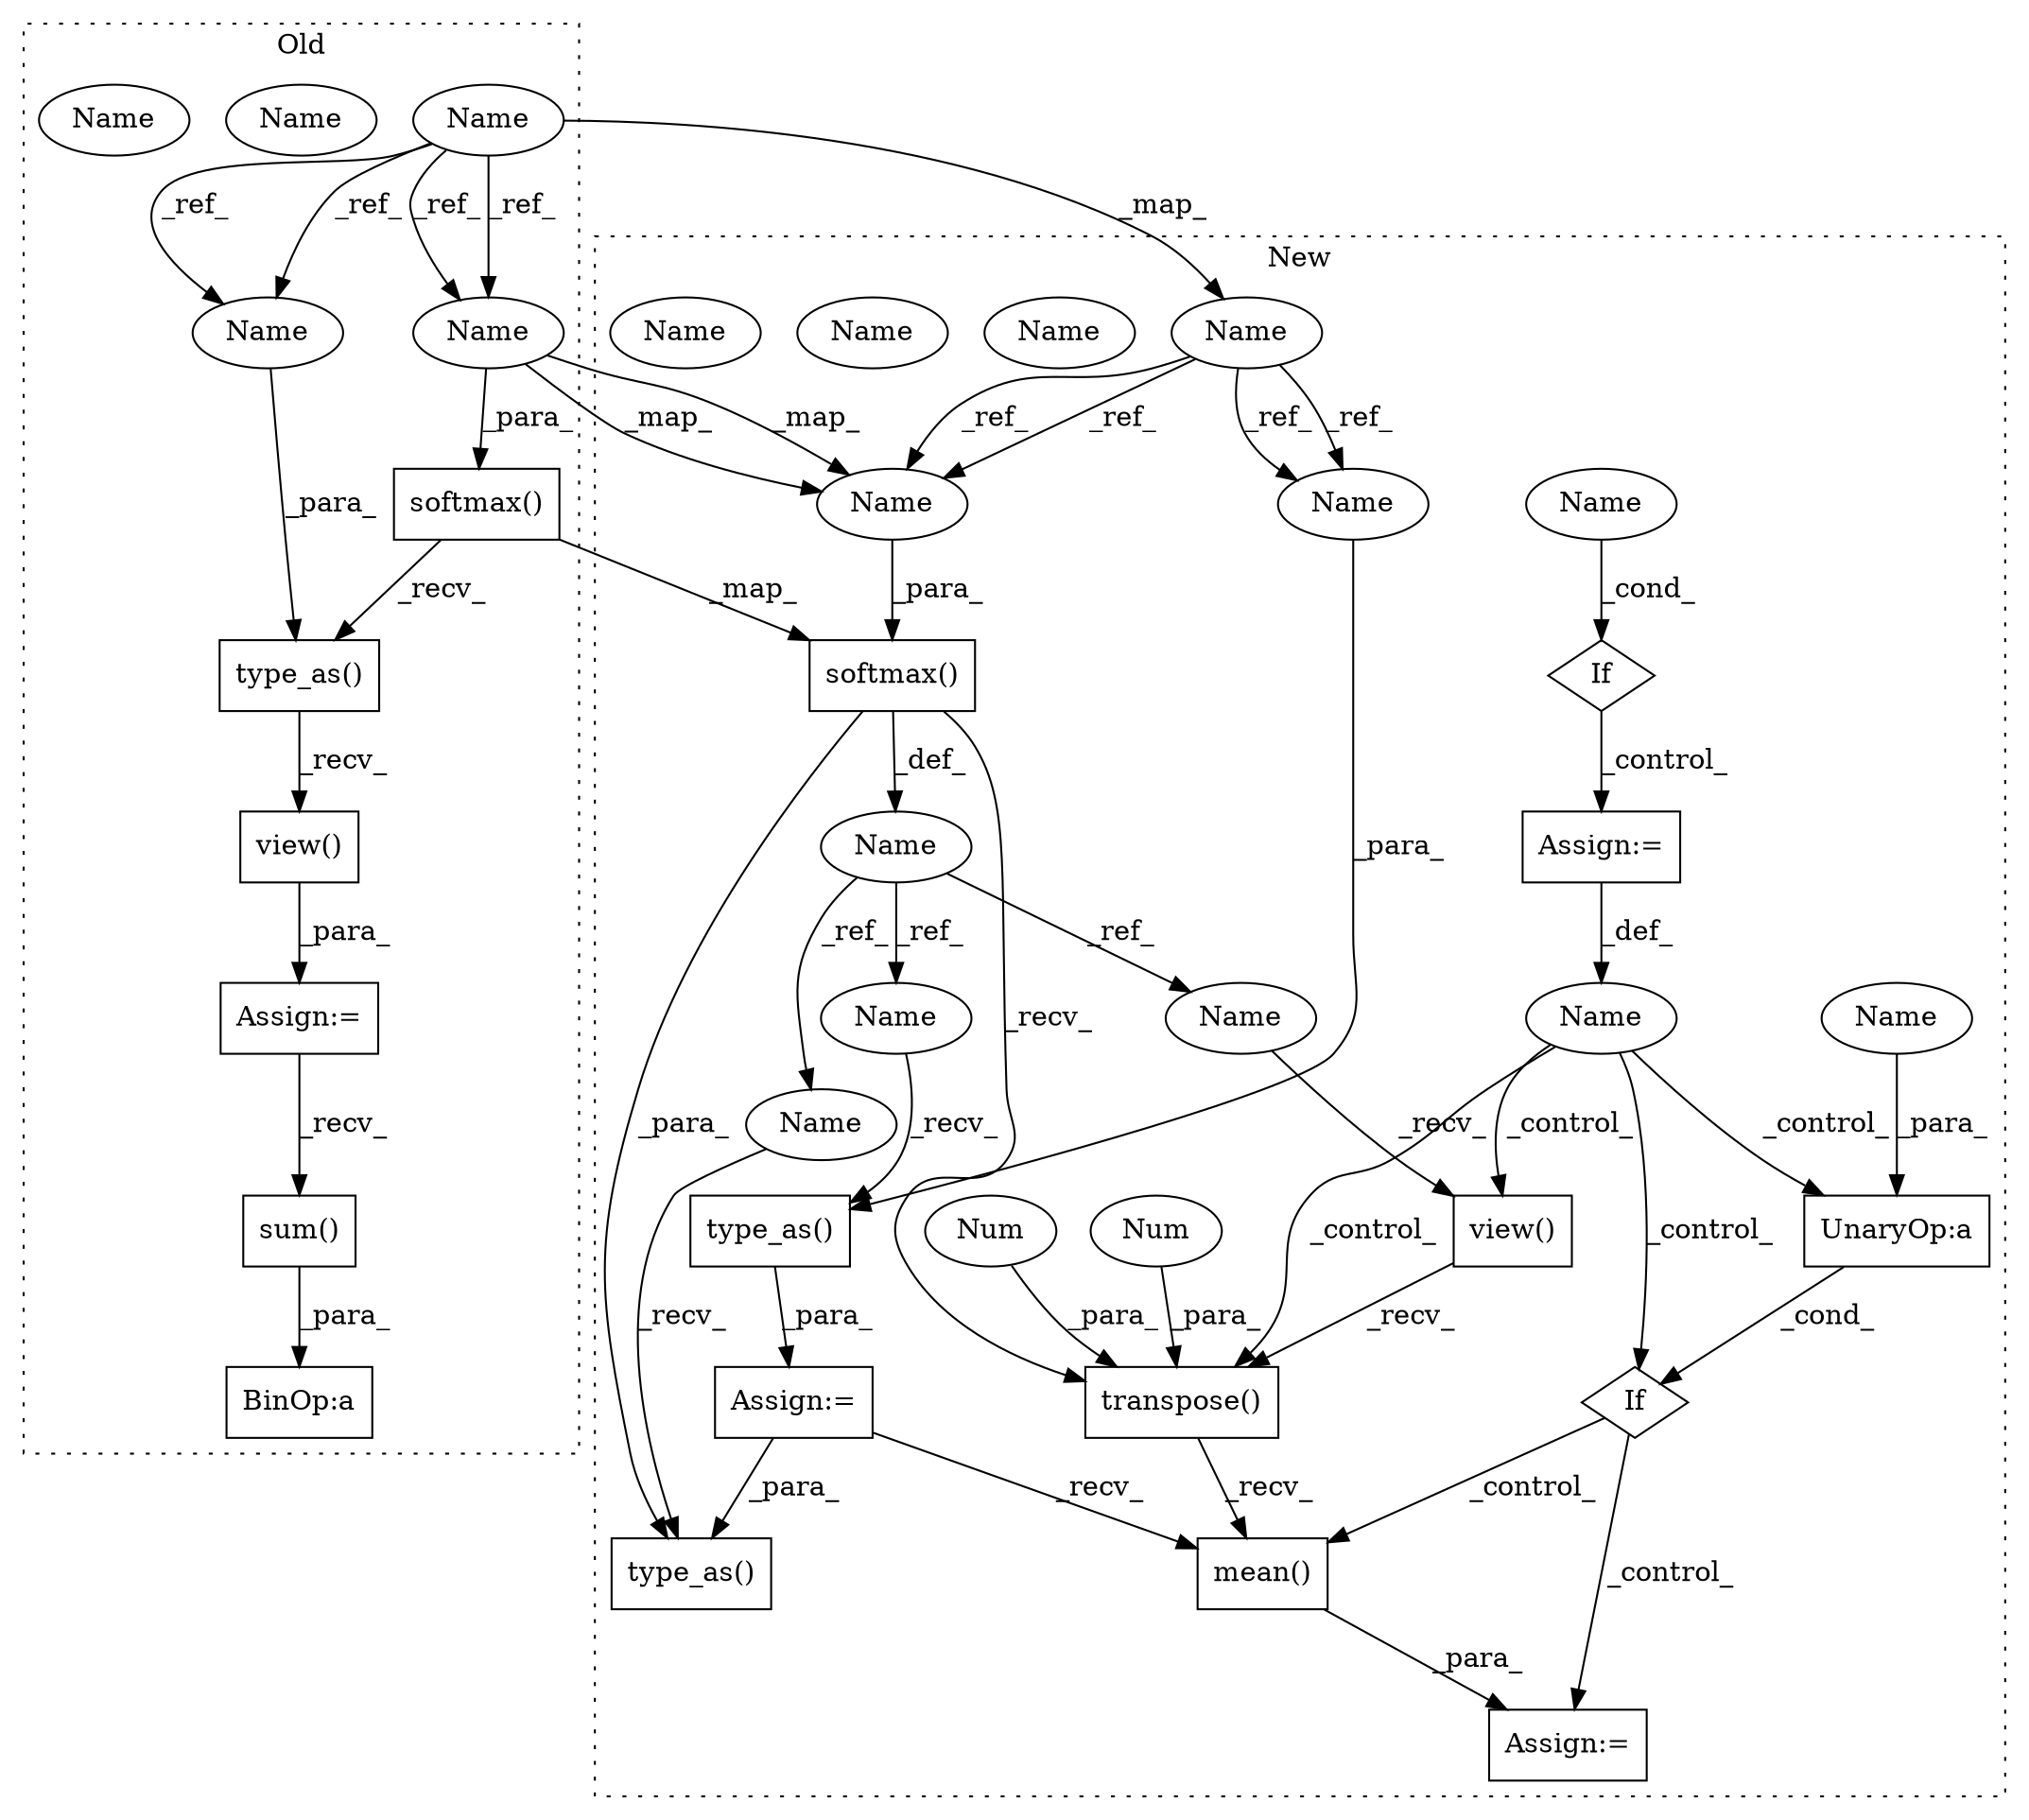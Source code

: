 digraph G {
subgraph cluster0 {
1 [label="sum()" a="75" s="12329" l="23" shape="box"];
3 [label="BinOp:a" a="82" s="12352" l="3" shape="box"];
5 [label="Assign:=" a="68" s="12242" l="3" shape="box"];
9 [label="softmax()" a="75" s="11417,11456" l="27,47" shape="box"];
13 [label="Name" a="87" s="11257" l="12" shape="ellipse"];
15 [label="type_as()" a="75" s="11417,11524" l="95,1" shape="box"];
17 [label="view()" a="75" s="12245,12300" l="18,1" shape="box"];
28 [label="Name" a="87" s="11444" l="12" shape="ellipse"];
29 [label="Name" a="87" s="11512" l="12" shape="ellipse"];
30 [label="Name" a="87" s="11512" l="12" shape="ellipse"];
31 [label="Name" a="87" s="11444" l="12" shape="ellipse"];
label = "Old";
style="dotted";
}
subgraph cluster1 {
2 [label="mean()" a="75" s="13203" l="24" shape="box"];
4 [label="Assign:=" a="68" s="13200" l="3" shape="box"];
6 [label="If" a="96" s="13091" l="3" shape="diamond"];
7 [label="Assign:=" a="68" s="12264" l="3" shape="box"];
8 [label="UnaryOp:a" a="61" s="13094" l="21" shape="box"];
10 [label="softmax()" a="75" s="12180,12206" l="14,37" shape="box"];
11 [label="type_as()" a="75" s="12267,12306" l="27,1" shape="box"];
12 [label="Name" a="87" s="12014" l="12" shape="ellipse"];
14 [label="type_as()" a="75" s="12339,12378" l="27,1" shape="box"];
16 [label="view()" a="75" s="13000,13061" l="24,1" shape="box"];
18 [label="Assign:=" a="68" s="4631" l="3" shape="box"];
19 [label="If" a="96" s="4585" l="3" shape="diamond"];
20 [label="Name" a="87" s="12159" l="18" shape="ellipse"];
21 [label="Name" a="87" s="4588" l="17" shape="ellipse"];
22 [label="Name" a="87" s="4619" l="12" shape="ellipse"];
23 [label="transpose()" a="75" s="13000,13077" l="73,1" shape="box"];
24 [label="Num" a="76" s="13073" l="1" shape="ellipse"];
25 [label="Num" a="76" s="13076" l="1" shape="ellipse"];
26 [label="Name" a="87" s="12294" l="12" shape="ellipse"];
27 [label="Name" a="87" s="12194" l="12" shape="ellipse"];
32 [label="Name" a="87" s="12294" l="12" shape="ellipse"];
33 [label="Name" a="87" s="12194" l="12" shape="ellipse"];
34 [label="Name" a="87" s="12267" l="18" shape="ellipse"];
35 [label="Name" a="87" s="13000" l="18" shape="ellipse"];
36 [label="Name" a="87" s="12339" l="18" shape="ellipse"];
37 [label="Name" a="87" s="4588" l="17" shape="ellipse"];
38 [label="Name" a="87" s="13098" l="17" shape="ellipse"];
label = "New";
style="dotted";
}
1 -> 3 [label="_para_"];
2 -> 4 [label="_para_"];
5 -> 1 [label="_recv_"];
6 -> 2 [label="_control_"];
6 -> 4 [label="_control_"];
7 -> 2 [label="_recv_"];
7 -> 14 [label="_para_"];
8 -> 6 [label="_cond_"];
9 -> 10 [label="_map_"];
9 -> 15 [label="_recv_"];
10 -> 20 [label="_def_"];
10 -> 23 [label="_recv_"];
10 -> 14 [label="_para_"];
11 -> 7 [label="_para_"];
12 -> 32 [label="_ref_"];
12 -> 33 [label="_ref_"];
12 -> 33 [label="_ref_"];
12 -> 32 [label="_ref_"];
13 -> 12 [label="_map_"];
13 -> 31 [label="_ref_"];
13 -> 31 [label="_ref_"];
13 -> 30 [label="_ref_"];
13 -> 30 [label="_ref_"];
15 -> 17 [label="_recv_"];
16 -> 23 [label="_recv_"];
17 -> 5 [label="_para_"];
18 -> 22 [label="_def_"];
19 -> 18 [label="_control_"];
20 -> 34 [label="_ref_"];
20 -> 36 [label="_ref_"];
20 -> 35 [label="_ref_"];
22 -> 6 [label="_control_"];
22 -> 8 [label="_control_"];
22 -> 23 [label="_control_"];
22 -> 16 [label="_control_"];
23 -> 2 [label="_recv_"];
24 -> 23 [label="_para_"];
25 -> 23 [label="_para_"];
30 -> 15 [label="_para_"];
31 -> 33 [label="_map_"];
31 -> 33 [label="_map_"];
31 -> 9 [label="_para_"];
32 -> 11 [label="_para_"];
33 -> 10 [label="_para_"];
34 -> 11 [label="_recv_"];
35 -> 16 [label="_recv_"];
36 -> 14 [label="_recv_"];
37 -> 19 [label="_cond_"];
38 -> 8 [label="_para_"];
}